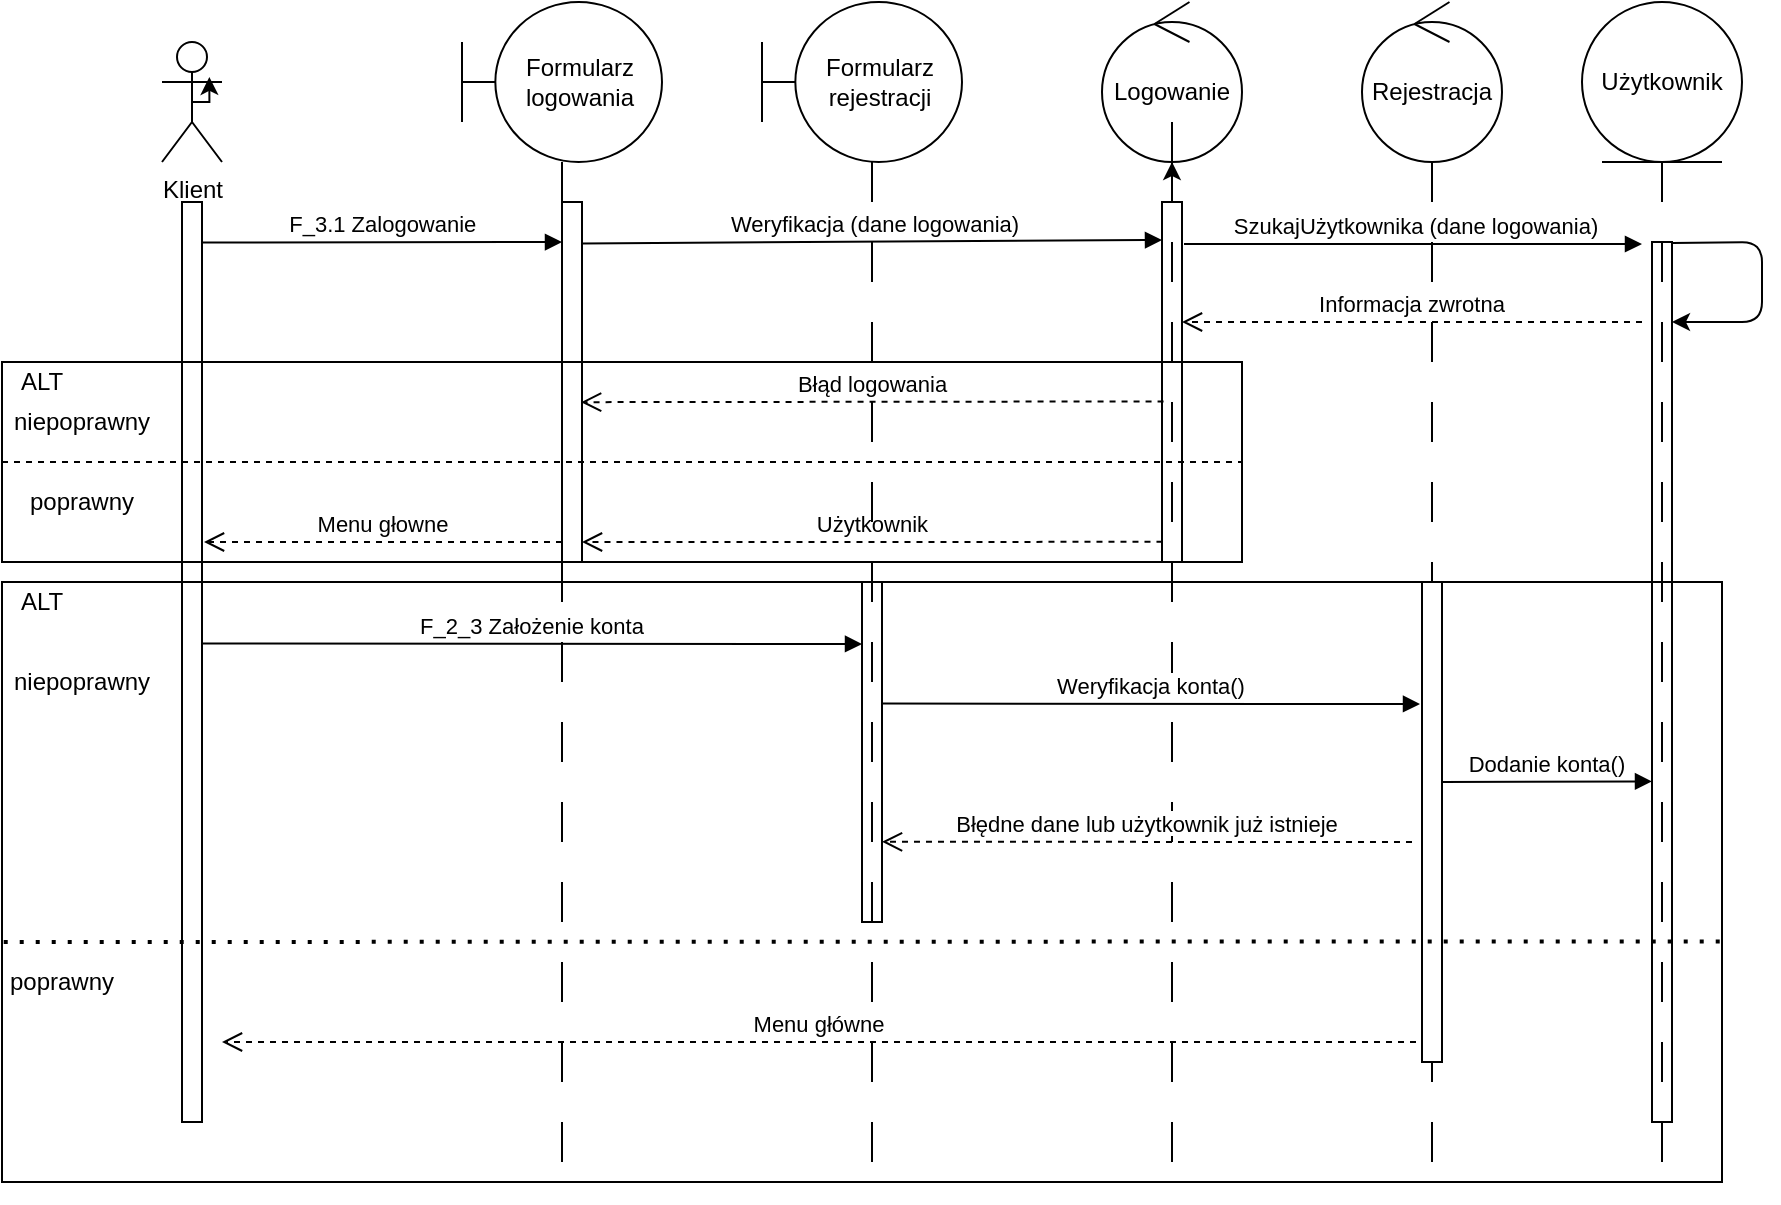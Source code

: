 <mxfile version="14.0.1" type="device"><diagram id="kgpKYQtTHZ0yAKxKKP6v" name="Page-1"><mxGraphModel dx="2347" dy="803" grid="1" gridSize="10" guides="1" tooltips="1" connect="1" arrows="1" fold="1" page="1" pageScale="1" pageWidth="850" pageHeight="1100" math="0" shadow="0"><root><mxCell id="0"/><mxCell id="1" parent="0"/><mxCell id="3nuBFxr9cyL0pnOWT2aG-7" value="Informacja zwrotna" style="verticalAlign=bottom;endArrow=open;dashed=1;endSize=8;exitX=0;exitY=0.95;shadow=0;strokeWidth=1;" parent="1" edge="1"><mxGeometry relative="1" as="geometry"><mxPoint x="550" y="200" as="targetPoint"/><mxPoint x="780" y="200.0" as="sourcePoint"/></mxGeometry></mxCell><mxCell id="3nuBFxr9cyL0pnOWT2aG-8" value="F_3.1 Zalogowanie" style="verticalAlign=bottom;endArrow=block;shadow=0;strokeWidth=1;exitX=1.04;exitY=0.044;exitDx=0;exitDy=0;exitPerimeter=0;" parent="1" source="gOowgwjz2wCvU7NaPf---4" edge="1"><mxGeometry relative="1" as="geometry"><mxPoint x="175" y="160.0" as="sourcePoint"/><mxPoint x="240" y="160" as="targetPoint"/></mxGeometry></mxCell><mxCell id="gOowgwjz2wCvU7NaPf---1" value="Klient" style="shape=umlActor;verticalLabelPosition=bottom;verticalAlign=top;html=1;" parent="1" vertex="1"><mxGeometry x="40" y="60" width="30" height="60" as="geometry"/></mxCell><mxCell id="gOowgwjz2wCvU7NaPf---4" value="" style="points=[];perimeter=orthogonalPerimeter;rounded=0;shadow=0;strokeWidth=1;" parent="1" vertex="1"><mxGeometry x="50" y="140" width="10" height="460" as="geometry"/></mxCell><mxCell id="gOowgwjz2wCvU7NaPf---5" value="" style="points=[];perimeter=orthogonalPerimeter;rounded=0;shadow=0;strokeWidth=1;labelBackgroundColor=#66B2FF;" parent="1" vertex="1"><mxGeometry x="240" y="140" width="10" height="180" as="geometry"/></mxCell><mxCell id="gOowgwjz2wCvU7NaPf---6" value="Formularz logowania" style="shape=umlBoundary;whiteSpace=wrap;html=1;" parent="1" vertex="1"><mxGeometry x="190" y="40" width="100" height="80" as="geometry"/></mxCell><mxCell id="gOowgwjz2wCvU7NaPf---7" value="Formularz rejestracji" style="shape=umlBoundary;whiteSpace=wrap;html=1;" parent="1" vertex="1"><mxGeometry x="340" y="40" width="100" height="80" as="geometry"/></mxCell><mxCell id="gOowgwjz2wCvU7NaPf---8" value="Logowanie" style="ellipse;shape=umlControl;whiteSpace=wrap;html=1;" parent="1" vertex="1"><mxGeometry x="510" y="40" width="70" height="80" as="geometry"/></mxCell><mxCell id="gOowgwjz2wCvU7NaPf---10" value="Użytkownik" style="ellipse;shape=umlEntity;whiteSpace=wrap;html=1;" parent="1" vertex="1"><mxGeometry x="750" y="40" width="80" height="80" as="geometry"/></mxCell><mxCell id="gOowgwjz2wCvU7NaPf---12" value="" style="points=[];perimeter=orthogonalPerimeter;rounded=0;shadow=0;strokeWidth=1;" parent="1" vertex="1"><mxGeometry x="540" y="140" width="10" height="180" as="geometry"/></mxCell><mxCell id="gOowgwjz2wCvU7NaPf---13" value=" Weryfikacja (dane logowania)" style="verticalAlign=bottom;endArrow=block;shadow=0;strokeWidth=1;exitX=1.237;exitY=0.045;exitDx=0;exitDy=0;exitPerimeter=0;" parent="1" edge="1"><mxGeometry relative="1" as="geometry"><mxPoint x="250.0" y="160.7" as="sourcePoint"/><mxPoint x="540" y="159" as="targetPoint"/></mxGeometry></mxCell><mxCell id="gOowgwjz2wCvU7NaPf---14" value="" style="points=[];perimeter=orthogonalPerimeter;rounded=0;shadow=0;strokeWidth=1;" parent="1" vertex="1"><mxGeometry x="785" y="160" width="10" height="440" as="geometry"/></mxCell><mxCell id="gOowgwjz2wCvU7NaPf---15" value=" SzukajUżytkownika (dane logowania)" style="verticalAlign=bottom;endArrow=block;shadow=0;strokeWidth=1;" parent="1" edge="1"><mxGeometry relative="1" as="geometry"><mxPoint x="551" y="161" as="sourcePoint"/><mxPoint x="780" y="161" as="targetPoint"/></mxGeometry></mxCell><mxCell id="gOowgwjz2wCvU7NaPf---16" style="edgeStyle=orthogonalEdgeStyle;rounded=0;orthogonalLoop=1;jettySize=auto;html=1;exitX=0.5;exitY=0.5;exitDx=0;exitDy=0;exitPerimeter=0;entryX=0.789;entryY=0.291;entryDx=0;entryDy=0;entryPerimeter=0;" parent="1" source="gOowgwjz2wCvU7NaPf---1" target="gOowgwjz2wCvU7NaPf---1" edge="1"><mxGeometry relative="1" as="geometry"/></mxCell><mxCell id="gOowgwjz2wCvU7NaPf---17" value="Błąd logowania" style="verticalAlign=bottom;endArrow=open;dashed=1;endSize=8;shadow=0;strokeWidth=1;entryX=0.955;entryY=0.556;entryDx=0;entryDy=0;entryPerimeter=0;exitX=0.078;exitY=0.554;exitDx=0;exitDy=0;exitPerimeter=0;" parent="1" edge="1" target="gOowgwjz2wCvU7NaPf---5" source="gOowgwjz2wCvU7NaPf---12"><mxGeometry relative="1" as="geometry"><mxPoint x="260" y="240" as="targetPoint"/><mxPoint x="530" y="240" as="sourcePoint"/></mxGeometry></mxCell><mxCell id="gOowgwjz2wCvU7NaPf---18" value="Menu głowne" style="verticalAlign=bottom;endArrow=open;dashed=1;endSize=8;shadow=0;strokeWidth=1;" parent="1" edge="1"><mxGeometry relative="1" as="geometry"><mxPoint x="61" y="310" as="targetPoint"/><mxPoint x="240" y="310" as="sourcePoint"/></mxGeometry></mxCell><mxCell id="gOowgwjz2wCvU7NaPf---20" value="Użytkownik" style="verticalAlign=bottom;endArrow=open;dashed=1;endSize=8;shadow=0;strokeWidth=1;exitX=0.024;exitY=0.944;exitDx=0;exitDy=0;exitPerimeter=0;" parent="1" edge="1" source="gOowgwjz2wCvU7NaPf---12"><mxGeometry relative="1" as="geometry"><mxPoint x="250" y="310" as="targetPoint"/><mxPoint x="530" y="310" as="sourcePoint"/></mxGeometry></mxCell><mxCell id="gOowgwjz2wCvU7NaPf---21" value="F_2_3 Założenie konta" style="verticalAlign=bottom;endArrow=block;shadow=0;strokeWidth=1;exitX=1.237;exitY=0.045;exitDx=0;exitDy=0;exitPerimeter=0;" parent="1" edge="1"><mxGeometry relative="1" as="geometry"><mxPoint x="60.0" y="360.7" as="sourcePoint"/><mxPoint x="390" y="361" as="targetPoint"/></mxGeometry></mxCell><mxCell id="gOowgwjz2wCvU7NaPf---22" value="" style="line;strokeWidth=1;direction=south;html=1;dashed=1;dashPattern=20 20;labelBackgroundColor=#ffffff;" parent="1" vertex="1"><mxGeometry x="235" y="120" width="10" height="510" as="geometry"/></mxCell><mxCell id="gOowgwjz2wCvU7NaPf---26" value="" style="edgeStyle=orthogonalEdgeStyle;rounded=0;orthogonalLoop=1;jettySize=auto;html=1;" parent="1" source="gOowgwjz2wCvU7NaPf---25" target="gOowgwjz2wCvU7NaPf---8" edge="1"><mxGeometry relative="1" as="geometry"/></mxCell><mxCell id="gOowgwjz2wCvU7NaPf---25" value="" style="line;strokeWidth=1;direction=south;html=1;dashed=1;dashPattern=20 20;labelBackgroundColor=#ffffff;" parent="1" vertex="1"><mxGeometry x="540" y="120" width="10" height="500" as="geometry"/></mxCell><mxCell id="gOowgwjz2wCvU7NaPf---27" value="" style="line;strokeWidth=1;direction=south;html=1;dashed=1;dashPattern=20 20;labelBackgroundColor=#ffffff;" parent="1" vertex="1"><mxGeometry x="785" y="120" width="10" height="520" as="geometry"/></mxCell><mxCell id="gOowgwjz2wCvU7NaPf---28" value="" style="points=[];perimeter=orthogonalPerimeter;rounded=0;shadow=0;strokeWidth=1;" parent="1" vertex="1"><mxGeometry x="390" y="330" width="10" height="170" as="geometry"/></mxCell><mxCell id="gOowgwjz2wCvU7NaPf---29" value="" style="line;strokeWidth=1;direction=south;html=1;dashed=1;dashPattern=20 20;labelBackgroundColor=#ffffff;" parent="1" vertex="1"><mxGeometry x="390" y="120" width="10" height="500" as="geometry"/></mxCell><mxCell id="gOowgwjz2wCvU7NaPf---31" value="Weryfikacja konta()" style="verticalAlign=bottom;endArrow=block;shadow=0;strokeWidth=1;exitX=1.237;exitY=0.045;exitDx=0;exitDy=0;exitPerimeter=0;" parent="1" edge="1"><mxGeometry relative="1" as="geometry"><mxPoint x="400.0" y="390.78" as="sourcePoint"/><mxPoint x="669" y="391" as="targetPoint"/></mxGeometry></mxCell><mxCell id="gOowgwjz2wCvU7NaPf---37" value="Błędne dane lub użytkownik już istnieje" style="verticalAlign=bottom;endArrow=open;dashed=1;endSize=8;shadow=0;strokeWidth=1;entryX=1;entryY=0.764;entryDx=0;entryDy=0;entryPerimeter=0;" parent="1" target="gOowgwjz2wCvU7NaPf---28" edge="1"><mxGeometry relative="1" as="geometry"><mxPoint x="420" y="470" as="targetPoint"/><mxPoint x="665" y="460" as="sourcePoint"/></mxGeometry></mxCell><mxCell id="rfeQ7nWJySWKJTuUwK-B-1" value="" style="endArrow=classic;html=1;exitX=1.018;exitY=0.001;exitDx=0;exitDy=0;exitPerimeter=0;" parent="1" source="gOowgwjz2wCvU7NaPf---14" edge="1"><mxGeometry width="50" height="50" relative="1" as="geometry"><mxPoint x="800" y="160" as="sourcePoint"/><mxPoint x="795" y="200" as="targetPoint"/><Array as="points"><mxPoint x="840" y="160"/><mxPoint x="840" y="200"/></Array></mxGeometry></mxCell><mxCell id="hKzDd6WuPui4JQi32aVo-5" value="" style="rounded=0;whiteSpace=wrap;html=1;fillColor=none;" vertex="1" parent="1"><mxGeometry x="-40" y="220" width="620" height="100" as="geometry"/></mxCell><mxCell id="hKzDd6WuPui4JQi32aVo-6" value="ALT" style="text;html=1;strokeColor=none;fillColor=none;align=center;verticalAlign=middle;whiteSpace=wrap;rounded=0;" vertex="1" parent="1"><mxGeometry x="-40" y="220" width="40" height="20" as="geometry"/></mxCell><mxCell id="hKzDd6WuPui4JQi32aVo-8" value="" style="endArrow=none;dashed=1;html=1;exitX=0;exitY=0.5;exitDx=0;exitDy=0;entryX=1;entryY=0.5;entryDx=0;entryDy=0;" edge="1" parent="1" source="hKzDd6WuPui4JQi32aVo-5" target="hKzDd6WuPui4JQi32aVo-5"><mxGeometry width="50" height="50" relative="1" as="geometry"><mxPoint x="400" y="280" as="sourcePoint"/><mxPoint x="450" y="230" as="targetPoint"/></mxGeometry></mxCell><mxCell id="hKzDd6WuPui4JQi32aVo-9" value="niepoprawny" style="text;html=1;strokeColor=none;fillColor=none;align=center;verticalAlign=middle;whiteSpace=wrap;rounded=0;" vertex="1" parent="1"><mxGeometry x="-30" y="240" width="60" height="20" as="geometry"/></mxCell><mxCell id="hKzDd6WuPui4JQi32aVo-11" value="poprawny" style="text;html=1;strokeColor=none;fillColor=none;align=center;verticalAlign=middle;whiteSpace=wrap;rounded=0;" vertex="1" parent="1"><mxGeometry x="-30" y="280" width="60" height="20" as="geometry"/></mxCell><mxCell id="hKzDd6WuPui4JQi32aVo-14" value="Rejestracja" style="ellipse;shape=umlControl;whiteSpace=wrap;html=1;" vertex="1" parent="1"><mxGeometry x="640" y="40" width="70" height="80" as="geometry"/></mxCell><mxCell id="hKzDd6WuPui4JQi32aVo-15" value="" style="line;strokeWidth=1;direction=south;html=1;dashed=1;dashPattern=20 20;labelBackgroundColor=#ffffff;" vertex="1" parent="1"><mxGeometry x="670" y="120" width="10" height="500" as="geometry"/></mxCell><mxCell id="hKzDd6WuPui4JQi32aVo-16" value="" style="points=[];perimeter=orthogonalPerimeter;rounded=0;shadow=0;strokeWidth=1;" vertex="1" parent="1"><mxGeometry x="670" y="330" width="10" height="240" as="geometry"/></mxCell><mxCell id="hKzDd6WuPui4JQi32aVo-17" value="Dodanie konta()" style="verticalAlign=bottom;endArrow=block;shadow=0;strokeWidth=1;" edge="1" parent="1"><mxGeometry relative="1" as="geometry"><mxPoint x="680" y="430" as="sourcePoint"/><mxPoint x="785" y="429.72" as="targetPoint"/></mxGeometry></mxCell><mxCell id="hKzDd6WuPui4JQi32aVo-19" value="Menu główne" style="verticalAlign=bottom;endArrow=open;dashed=1;endSize=8;shadow=0;strokeWidth=1;" edge="1" parent="1"><mxGeometry relative="1" as="geometry"><mxPoint x="70" y="560" as="targetPoint"/><mxPoint x="667" y="560" as="sourcePoint"/></mxGeometry></mxCell><mxCell id="hKzDd6WuPui4JQi32aVo-20" value="" style="rounded=0;whiteSpace=wrap;html=1;fillColor=none;" vertex="1" parent="1"><mxGeometry x="-40" y="330" width="860" height="300" as="geometry"/></mxCell><mxCell id="hKzDd6WuPui4JQi32aVo-21" value="ALT" style="text;html=1;strokeColor=none;fillColor=none;align=center;verticalAlign=middle;whiteSpace=wrap;rounded=0;" vertex="1" parent="1"><mxGeometry x="-40" y="330" width="40" height="20" as="geometry"/></mxCell><mxCell id="hKzDd6WuPui4JQi32aVo-22" value="niepoprawny" style="text;html=1;strokeColor=none;fillColor=none;align=center;verticalAlign=middle;whiteSpace=wrap;rounded=0;" vertex="1" parent="1"><mxGeometry x="-30" y="370" width="60" height="20" as="geometry"/></mxCell><mxCell id="hKzDd6WuPui4JQi32aVo-23" value="poprawny" style="text;html=1;strokeColor=none;fillColor=none;align=center;verticalAlign=middle;whiteSpace=wrap;rounded=0;" vertex="1" parent="1"><mxGeometry x="-40" y="520" width="60" height="20" as="geometry"/></mxCell><mxCell id="hKzDd6WuPui4JQi32aVo-24" value="" style="endArrow=none;dashed=1;html=1;dashPattern=1 3;strokeWidth=2;exitX=0.001;exitY=0.6;exitDx=0;exitDy=0;exitPerimeter=0;entryX=1.001;entryY=0.599;entryDx=0;entryDy=0;entryPerimeter=0;" edge="1" parent="1" source="hKzDd6WuPui4JQi32aVo-20" target="hKzDd6WuPui4JQi32aVo-20"><mxGeometry width="50" height="50" relative="1" as="geometry"><mxPoint x="400" y="590" as="sourcePoint"/><mxPoint x="450" y="540" as="targetPoint"/></mxGeometry></mxCell></root></mxGraphModel></diagram></mxfile>